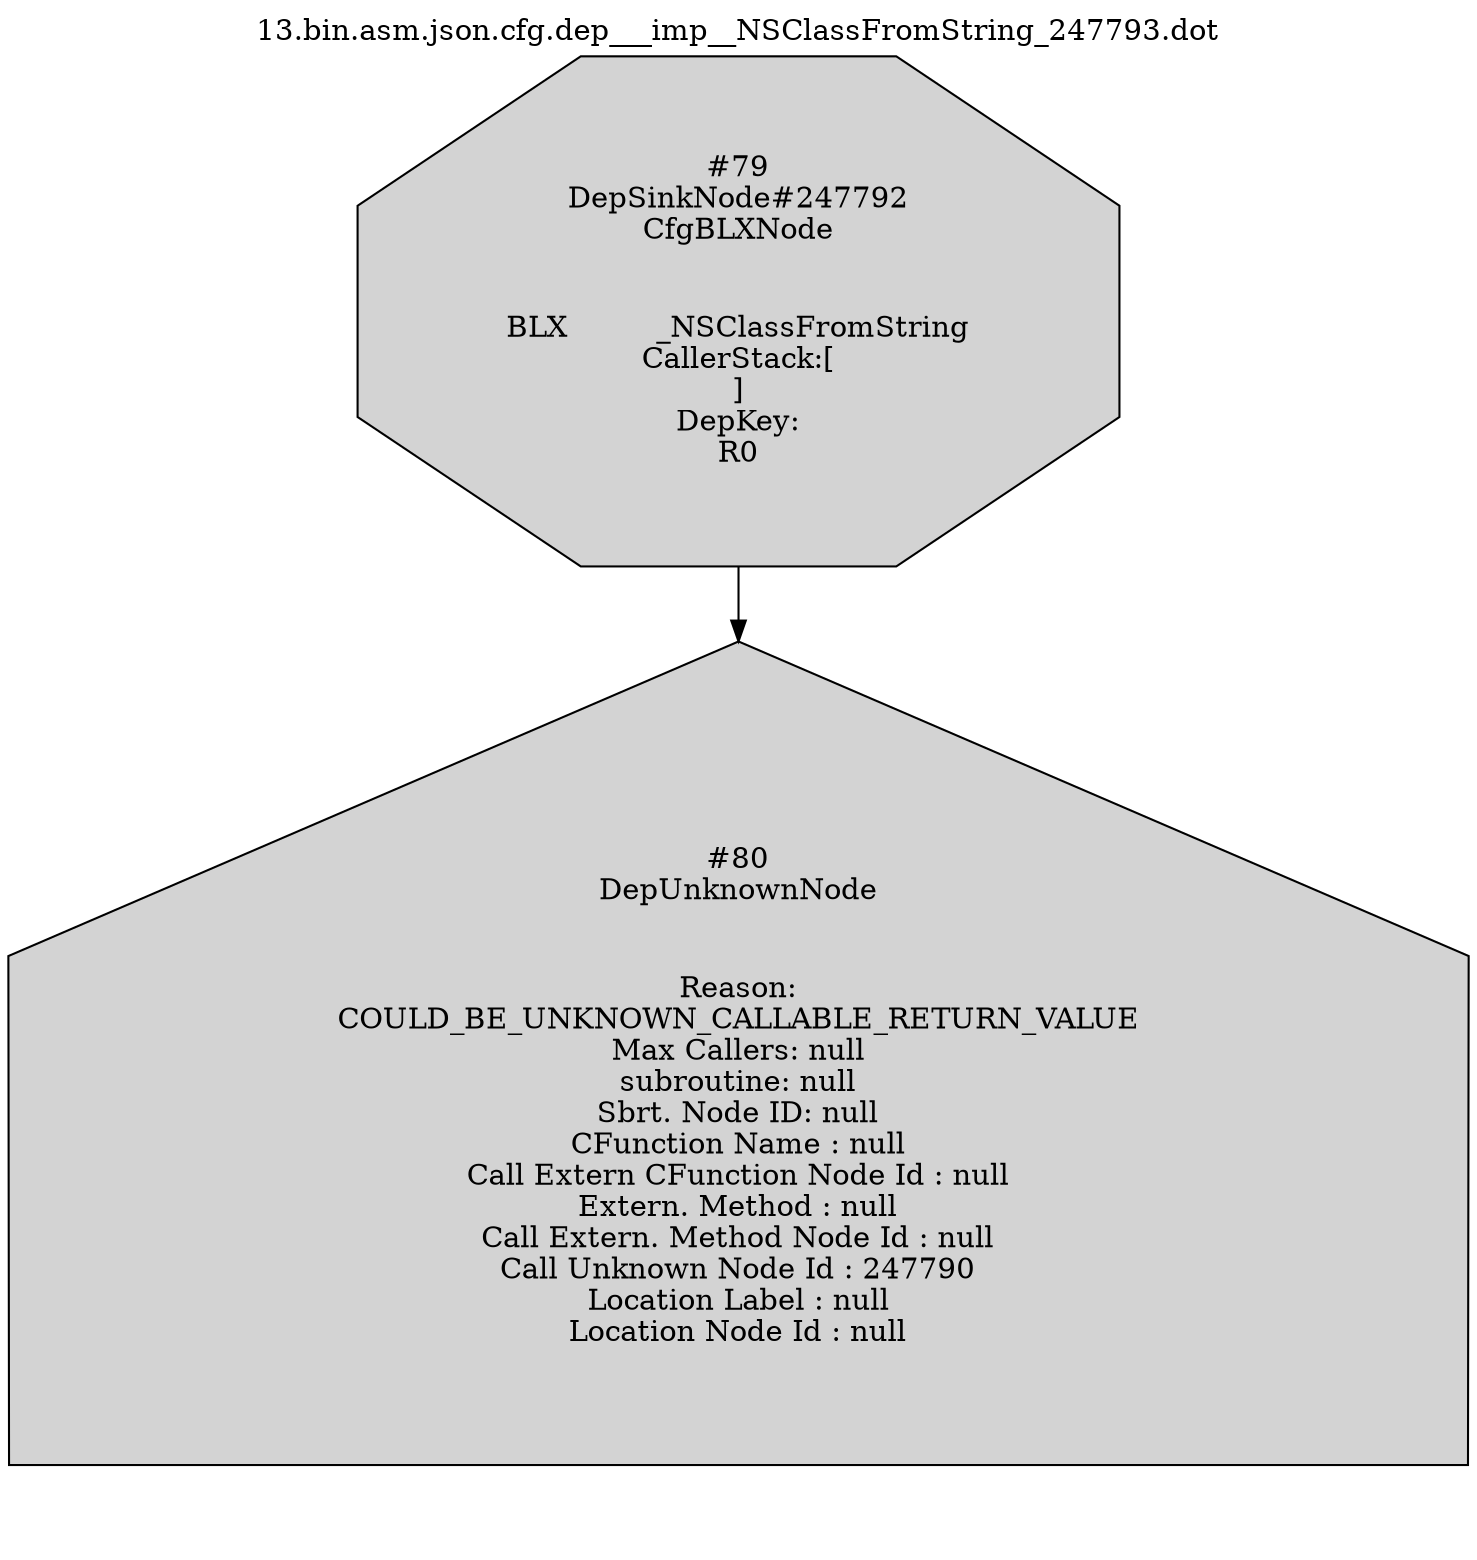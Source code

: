 digraph cfg {
	label="13.bin.asm.json.cfg.dep___imp__NSClassFromString_247793.dot"
	labelloc=t
		n79 [shape=octagon, label="#79\nDepSinkNode#247792\nCfgBLXNode\n\n\nBLX		_NSClassFromString\nCallerStack:[\n]\nDepKey:\nR0",style=filled];
		n80 [shape=house, label="#80\nDepUnknownNode\n\n\nReason:\nCOULD_BE_UNKNOWN_CALLABLE_RETURN_VALUE\nMax Callers: null\nsubroutine: null\nSbrt. Node ID: null\nCFunction Name : null\nCall Extern CFunction Node Id : null\nExtern. Method : null\nCall Extern. Method Node Id : null\nCall Unknown Node Id : 247790\nLocation Label : null\nLocation Node Id : null",style=filled];
		n79 -> n80 [label=""];




}